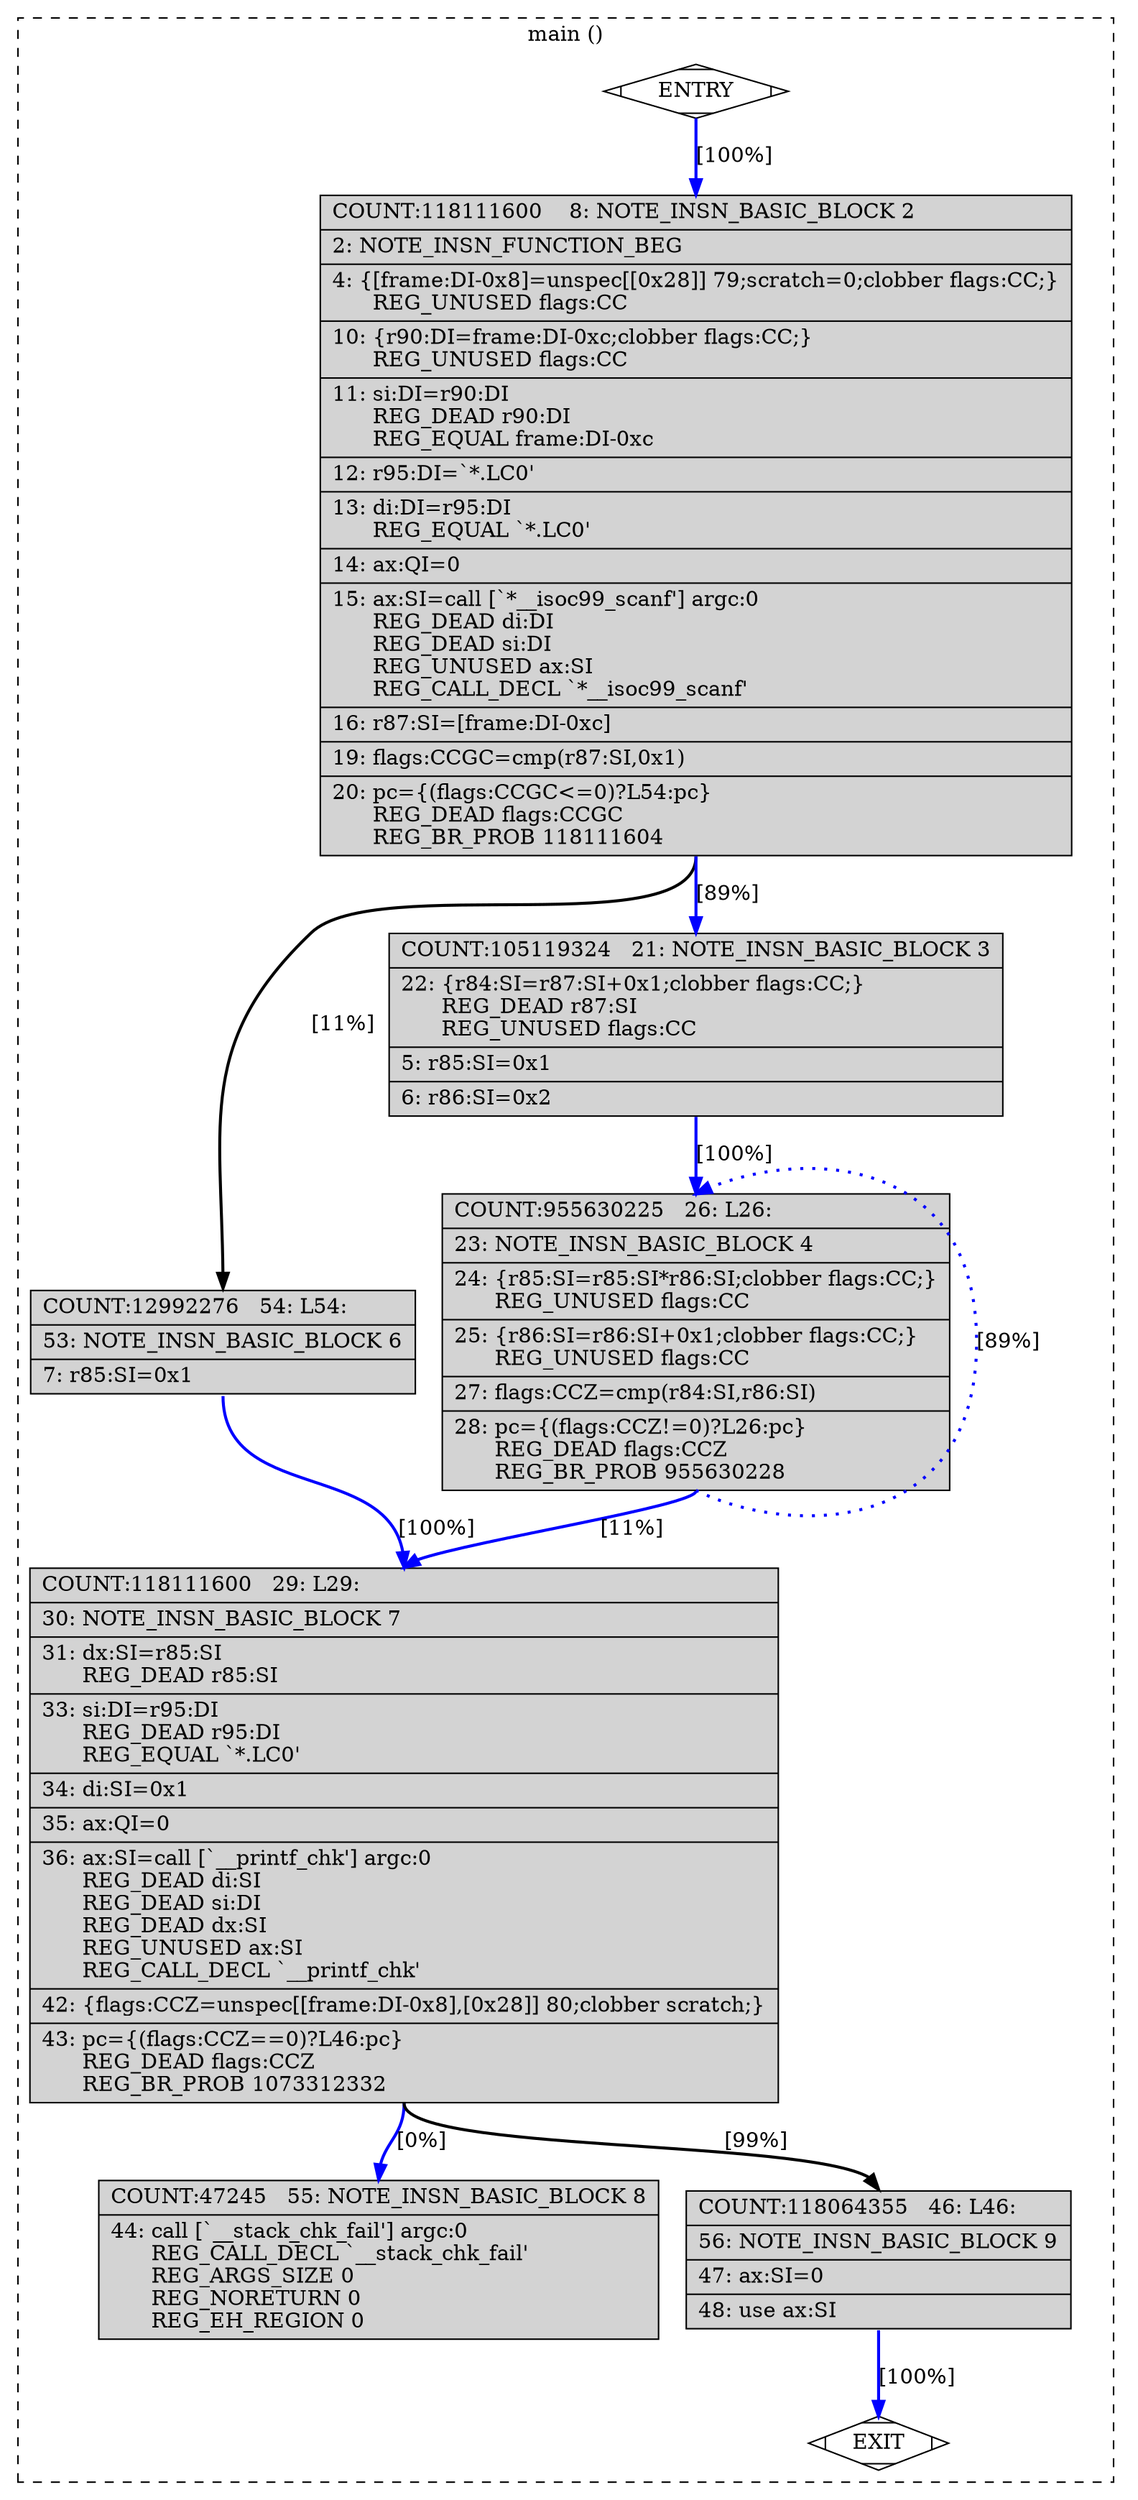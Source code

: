 digraph "a-main.c.270r.stv1" {
overlap=false;
subgraph "cluster_main" {
	style="dashed";
	color="black";
	label="main ()";
	fn_23_basic_block_0 [shape=Mdiamond,style=filled,fillcolor=white,label="ENTRY"];

	fn_23_basic_block_2 [shape=record,style=filled,fillcolor=lightgrey,label="{COUNT:118111600\ \ \ \ 8:\ NOTE_INSN_BASIC_BLOCK\ 2\l\
|\ \ \ \ 2:\ NOTE_INSN_FUNCTION_BEG\l\
|\ \ \ \ 4:\ \{[frame:DI-0x8]=unspec[[0x28]]\ 79;scratch=0;clobber\ flags:CC;\}\l\
\ \ \ \ \ \ REG_UNUSED\ flags:CC\l\
|\ \ \ 10:\ \{r90:DI=frame:DI-0xc;clobber\ flags:CC;\}\l\
\ \ \ \ \ \ REG_UNUSED\ flags:CC\l\
|\ \ \ 11:\ si:DI=r90:DI\l\
\ \ \ \ \ \ REG_DEAD\ r90:DI\l\
\ \ \ \ \ \ REG_EQUAL\ frame:DI-0xc\l\
|\ \ \ 12:\ r95:DI=`*.LC0'\l\
|\ \ \ 13:\ di:DI=r95:DI\l\
\ \ \ \ \ \ REG_EQUAL\ `*.LC0'\l\
|\ \ \ 14:\ ax:QI=0\l\
|\ \ \ 15:\ ax:SI=call\ [`*__isoc99_scanf']\ argc:0\l\
\ \ \ \ \ \ REG_DEAD\ di:DI\l\
\ \ \ \ \ \ REG_DEAD\ si:DI\l\
\ \ \ \ \ \ REG_UNUSED\ ax:SI\l\
\ \ \ \ \ \ REG_CALL_DECL\ `*__isoc99_scanf'\l\
|\ \ \ 16:\ r87:SI=[frame:DI-0xc]\l\
|\ \ \ 19:\ flags:CCGC=cmp(r87:SI,0x1)\l\
|\ \ \ 20:\ pc=\{(flags:CCGC\<=0)?L54:pc\}\l\
\ \ \ \ \ \ REG_DEAD\ flags:CCGC\l\
\ \ \ \ \ \ REG_BR_PROB\ 118111604\l\
}"];

	fn_23_basic_block_6 [shape=record,style=filled,fillcolor=lightgrey,label="{COUNT:12992276\ \ \ 54:\ L54:\l\
|\ \ \ 53:\ NOTE_INSN_BASIC_BLOCK\ 6\l\
|\ \ \ \ 7:\ r85:SI=0x1\l\
}"];

	fn_23_basic_block_3 [shape=record,style=filled,fillcolor=lightgrey,label="{COUNT:105119324\ \ \ 21:\ NOTE_INSN_BASIC_BLOCK\ 3\l\
|\ \ \ 22:\ \{r84:SI=r87:SI+0x1;clobber\ flags:CC;\}\l\
\ \ \ \ \ \ REG_DEAD\ r87:SI\l\
\ \ \ \ \ \ REG_UNUSED\ flags:CC\l\
|\ \ \ \ 5:\ r85:SI=0x1\l\
|\ \ \ \ 6:\ r86:SI=0x2\l\
}"];

	fn_23_basic_block_4 [shape=record,style=filled,fillcolor=lightgrey,label="{COUNT:955630225\ \ \ 26:\ L26:\l\
|\ \ \ 23:\ NOTE_INSN_BASIC_BLOCK\ 4\l\
|\ \ \ 24:\ \{r85:SI=r85:SI*r86:SI;clobber\ flags:CC;\}\l\
\ \ \ \ \ \ REG_UNUSED\ flags:CC\l\
|\ \ \ 25:\ \{r86:SI=r86:SI+0x1;clobber\ flags:CC;\}\l\
\ \ \ \ \ \ REG_UNUSED\ flags:CC\l\
|\ \ \ 27:\ flags:CCZ=cmp(r84:SI,r86:SI)\l\
|\ \ \ 28:\ pc=\{(flags:CCZ!=0)?L26:pc\}\l\
\ \ \ \ \ \ REG_DEAD\ flags:CCZ\l\
\ \ \ \ \ \ REG_BR_PROB\ 955630228\l\
}"];

	fn_23_basic_block_7 [shape=record,style=filled,fillcolor=lightgrey,label="{COUNT:118111600\ \ \ 29:\ L29:\l\
|\ \ \ 30:\ NOTE_INSN_BASIC_BLOCK\ 7\l\
|\ \ \ 31:\ dx:SI=r85:SI\l\
\ \ \ \ \ \ REG_DEAD\ r85:SI\l\
|\ \ \ 33:\ si:DI=r95:DI\l\
\ \ \ \ \ \ REG_DEAD\ r95:DI\l\
\ \ \ \ \ \ REG_EQUAL\ `*.LC0'\l\
|\ \ \ 34:\ di:SI=0x1\l\
|\ \ \ 35:\ ax:QI=0\l\
|\ \ \ 36:\ ax:SI=call\ [`__printf_chk']\ argc:0\l\
\ \ \ \ \ \ REG_DEAD\ di:SI\l\
\ \ \ \ \ \ REG_DEAD\ si:DI\l\
\ \ \ \ \ \ REG_DEAD\ dx:SI\l\
\ \ \ \ \ \ REG_UNUSED\ ax:SI\l\
\ \ \ \ \ \ REG_CALL_DECL\ `__printf_chk'\l\
|\ \ \ 42:\ \{flags:CCZ=unspec[[frame:DI-0x8],[0x28]]\ 80;clobber\ scratch;\}\l\
|\ \ \ 43:\ pc=\{(flags:CCZ==0)?L46:pc\}\l\
\ \ \ \ \ \ REG_DEAD\ flags:CCZ\l\
\ \ \ \ \ \ REG_BR_PROB\ 1073312332\l\
}"];

	fn_23_basic_block_8 [shape=record,style=filled,fillcolor=lightgrey,label="{COUNT:47245\ \ \ 55:\ NOTE_INSN_BASIC_BLOCK\ 8\l\
|\ \ \ 44:\ call\ [`__stack_chk_fail']\ argc:0\l\
\ \ \ \ \ \ REG_CALL_DECL\ `__stack_chk_fail'\l\
\ \ \ \ \ \ REG_ARGS_SIZE\ 0\l\
\ \ \ \ \ \ REG_NORETURN\ 0\l\
\ \ \ \ \ \ REG_EH_REGION\ 0\l\
}"];

	fn_23_basic_block_9 [shape=record,style=filled,fillcolor=lightgrey,label="{COUNT:118064355\ \ \ 46:\ L46:\l\
|\ \ \ 56:\ NOTE_INSN_BASIC_BLOCK\ 9\l\
|\ \ \ 47:\ ax:SI=0\l\
|\ \ \ 48:\ use\ ax:SI\l\
}"];

	fn_23_basic_block_1 [shape=Mdiamond,style=filled,fillcolor=white,label="EXIT"];

	fn_23_basic_block_0:s -> fn_23_basic_block_2:n [style="solid,bold",color=blue,weight=100,constraint=true,label="[100%]"];
	fn_23_basic_block_2:s -> fn_23_basic_block_3:n [style="solid,bold",color=blue,weight=100,constraint=true,label="[89%]"];
	fn_23_basic_block_2:s -> fn_23_basic_block_6:n [style="solid,bold",color=black,weight=10,constraint=true,label="[11%]"];
	fn_23_basic_block_3:s -> fn_23_basic_block_4:n [style="solid,bold",color=blue,weight=100,constraint=true,label="[100%]"];
	fn_23_basic_block_4:s -> fn_23_basic_block_4:n [style="dotted,bold",color=blue,weight=10,constraint=false,label="[89%]"];
	fn_23_basic_block_4:s -> fn_23_basic_block_7:n [style="solid,bold",color=blue,weight=100,constraint=true,label="[11%]"];
	fn_23_basic_block_6:s -> fn_23_basic_block_7:n [style="solid,bold",color=blue,weight=100,constraint=true,label="[100%]"];
	fn_23_basic_block_7:s -> fn_23_basic_block_9:n [style="solid,bold",color=black,weight=10,constraint=true,label="[99%]"];
	fn_23_basic_block_7:s -> fn_23_basic_block_8:n [style="solid,bold",color=blue,weight=100,constraint=true,label="[0%]"];
	fn_23_basic_block_9:s -> fn_23_basic_block_1:n [style="solid,bold",color=blue,weight=100,constraint=true,label="[100%]"];
	fn_23_basic_block_0:s -> fn_23_basic_block_1:n [style="invis",constraint=true];
}
}
